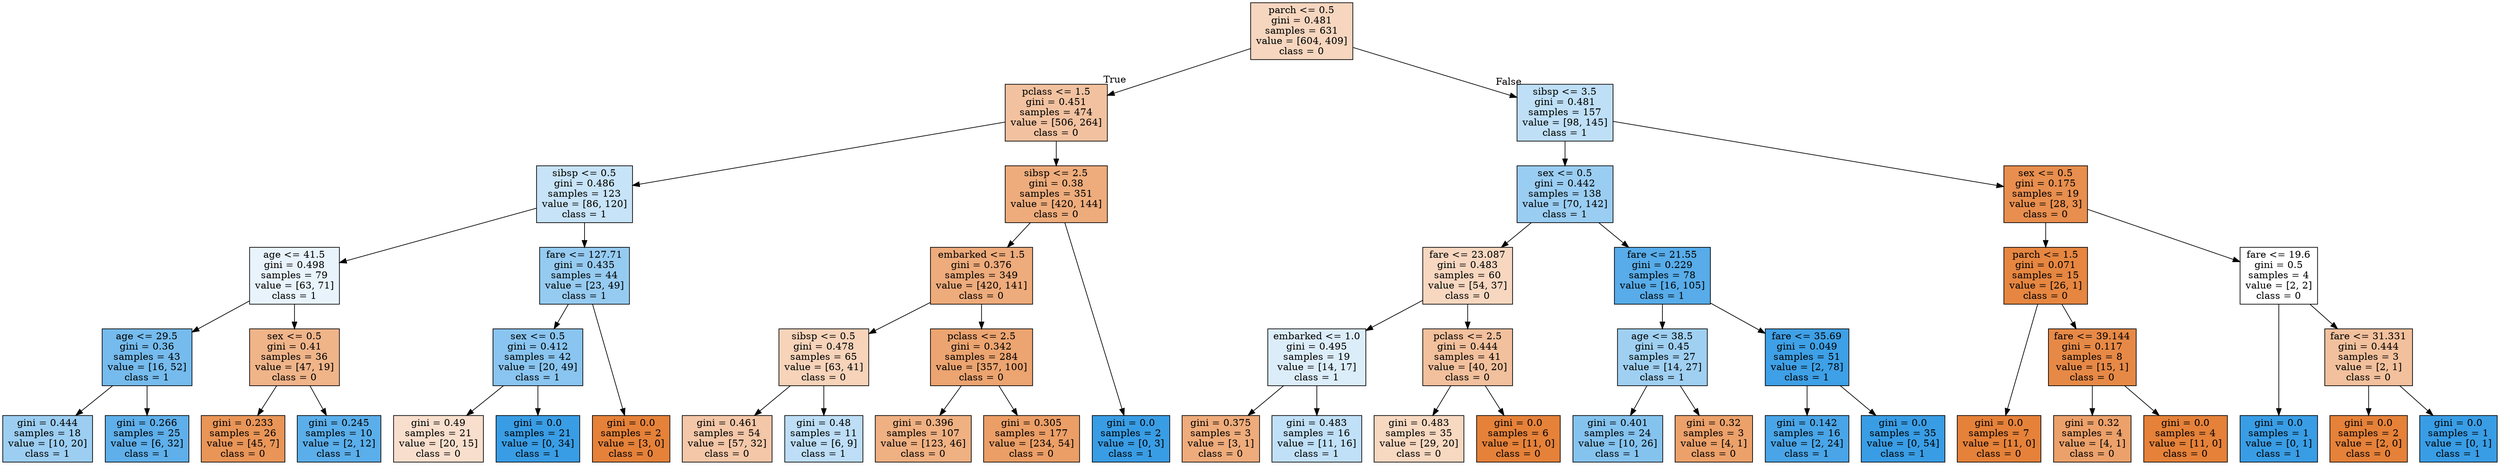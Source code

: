 digraph Tree {
node [shape=box, style="filled", color="black"] ;
graph [ranksep=equally, splines=polyline] ;
0 [label="parch <= 0.5\ngini = 0.481\nsamples = 631\nvalue = [604, 409]\nclass = 0", fillcolor="#e5813952"] ;
1 [label="pclass <= 1.5\ngini = 0.451\nsamples = 474\nvalue = [506, 264]\nclass = 0", fillcolor="#e581397a"] ;
0 -> 1 [labeldistance=2.5, labelangle=45, headlabel="True"] ;
2 [label="sibsp <= 0.5\ngini = 0.486\nsamples = 123\nvalue = [86, 120]\nclass = 1", fillcolor="#399de548"] ;
1 -> 2 ;
3 [label="age <= 41.5\ngini = 0.498\nsamples = 79\nvalue = [63, 71]\nclass = 1", fillcolor="#399de51d"] ;
2 -> 3 ;
4 [label="age <= 29.5\ngini = 0.36\nsamples = 43\nvalue = [16, 52]\nclass = 1", fillcolor="#399de5b1"] ;
3 -> 4 ;
5 [label="gini = 0.444\nsamples = 18\nvalue = [10, 20]\nclass = 1", fillcolor="#399de57f"] ;
4 -> 5 ;
6 [label="gini = 0.266\nsamples = 25\nvalue = [6, 32]\nclass = 1", fillcolor="#399de5cf"] ;
4 -> 6 ;
7 [label="sex <= 0.5\ngini = 0.41\nsamples = 36\nvalue = [47, 19]\nclass = 0", fillcolor="#e5813998"] ;
3 -> 7 ;
8 [label="gini = 0.233\nsamples = 26\nvalue = [45, 7]\nclass = 0", fillcolor="#e58139d7"] ;
7 -> 8 ;
9 [label="gini = 0.245\nsamples = 10\nvalue = [2, 12]\nclass = 1", fillcolor="#399de5d4"] ;
7 -> 9 ;
10 [label="fare <= 127.71\ngini = 0.435\nsamples = 44\nvalue = [23, 49]\nclass = 1", fillcolor="#399de587"] ;
2 -> 10 ;
11 [label="sex <= 0.5\ngini = 0.412\nsamples = 42\nvalue = [20, 49]\nclass = 1", fillcolor="#399de597"] ;
10 -> 11 ;
12 [label="gini = 0.49\nsamples = 21\nvalue = [20, 15]\nclass = 0", fillcolor="#e5813940"] ;
11 -> 12 ;
13 [label="gini = 0.0\nsamples = 21\nvalue = [0, 34]\nclass = 1", fillcolor="#399de5ff"] ;
11 -> 13 ;
14 [label="gini = 0.0\nsamples = 2\nvalue = [3, 0]\nclass = 0", fillcolor="#e58139ff"] ;
10 -> 14 ;
15 [label="sibsp <= 2.5\ngini = 0.38\nsamples = 351\nvalue = [420, 144]\nclass = 0", fillcolor="#e58139a8"] ;
1 -> 15 ;
16 [label="embarked <= 1.5\ngini = 0.376\nsamples = 349\nvalue = [420, 141]\nclass = 0", fillcolor="#e58139a9"] ;
15 -> 16 ;
17 [label="sibsp <= 0.5\ngini = 0.478\nsamples = 65\nvalue = [63, 41]\nclass = 0", fillcolor="#e5813959"] ;
16 -> 17 ;
18 [label="gini = 0.461\nsamples = 54\nvalue = [57, 32]\nclass = 0", fillcolor="#e5813970"] ;
17 -> 18 ;
19 [label="gini = 0.48\nsamples = 11\nvalue = [6, 9]\nclass = 1", fillcolor="#399de555"] ;
17 -> 19 ;
20 [label="pclass <= 2.5\ngini = 0.342\nsamples = 284\nvalue = [357, 100]\nclass = 0", fillcolor="#e58139b8"] ;
16 -> 20 ;
21 [label="gini = 0.396\nsamples = 107\nvalue = [123, 46]\nclass = 0", fillcolor="#e58139a0"] ;
20 -> 21 ;
22 [label="gini = 0.305\nsamples = 177\nvalue = [234, 54]\nclass = 0", fillcolor="#e58139c4"] ;
20 -> 22 ;
23 [label="gini = 0.0\nsamples = 2\nvalue = [0, 3]\nclass = 1", fillcolor="#399de5ff"] ;
15 -> 23 ;
24 [label="sibsp <= 3.5\ngini = 0.481\nsamples = 157\nvalue = [98, 145]\nclass = 1", fillcolor="#399de553"] ;
0 -> 24 [labeldistance=2.5, labelangle=-45, headlabel="False"] ;
25 [label="sex <= 0.5\ngini = 0.442\nsamples = 138\nvalue = [70, 142]\nclass = 1", fillcolor="#399de581"] ;
24 -> 25 ;
26 [label="fare <= 23.087\ngini = 0.483\nsamples = 60\nvalue = [54, 37]\nclass = 0", fillcolor="#e5813950"] ;
25 -> 26 ;
27 [label="embarked <= 1.0\ngini = 0.495\nsamples = 19\nvalue = [14, 17]\nclass = 1", fillcolor="#399de52d"] ;
26 -> 27 ;
28 [label="gini = 0.375\nsamples = 3\nvalue = [3, 1]\nclass = 0", fillcolor="#e58139aa"] ;
27 -> 28 ;
29 [label="gini = 0.483\nsamples = 16\nvalue = [11, 16]\nclass = 1", fillcolor="#399de550"] ;
27 -> 29 ;
30 [label="pclass <= 2.5\ngini = 0.444\nsamples = 41\nvalue = [40, 20]\nclass = 0", fillcolor="#e581397f"] ;
26 -> 30 ;
31 [label="gini = 0.483\nsamples = 35\nvalue = [29, 20]\nclass = 0", fillcolor="#e581394f"] ;
30 -> 31 ;
32 [label="gini = 0.0\nsamples = 6\nvalue = [11, 0]\nclass = 0", fillcolor="#e58139ff"] ;
30 -> 32 ;
33 [label="fare <= 21.55\ngini = 0.229\nsamples = 78\nvalue = [16, 105]\nclass = 1", fillcolor="#399de5d8"] ;
25 -> 33 ;
34 [label="age <= 38.5\ngini = 0.45\nsamples = 27\nvalue = [14, 27]\nclass = 1", fillcolor="#399de57b"] ;
33 -> 34 ;
35 [label="gini = 0.401\nsamples = 24\nvalue = [10, 26]\nclass = 1", fillcolor="#399de59d"] ;
34 -> 35 ;
36 [label="gini = 0.32\nsamples = 3\nvalue = [4, 1]\nclass = 0", fillcolor="#e58139bf"] ;
34 -> 36 ;
37 [label="fare <= 35.69\ngini = 0.049\nsamples = 51\nvalue = [2, 78]\nclass = 1", fillcolor="#399de5f8"] ;
33 -> 37 ;
38 [label="gini = 0.142\nsamples = 16\nvalue = [2, 24]\nclass = 1", fillcolor="#399de5ea"] ;
37 -> 38 ;
39 [label="gini = 0.0\nsamples = 35\nvalue = [0, 54]\nclass = 1", fillcolor="#399de5ff"] ;
37 -> 39 ;
40 [label="sex <= 0.5\ngini = 0.175\nsamples = 19\nvalue = [28, 3]\nclass = 0", fillcolor="#e58139e4"] ;
24 -> 40 ;
41 [label="parch <= 1.5\ngini = 0.071\nsamples = 15\nvalue = [26, 1]\nclass = 0", fillcolor="#e58139f5"] ;
40 -> 41 ;
42 [label="gini = 0.0\nsamples = 7\nvalue = [11, 0]\nclass = 0", fillcolor="#e58139ff"] ;
41 -> 42 ;
43 [label="fare <= 39.144\ngini = 0.117\nsamples = 8\nvalue = [15, 1]\nclass = 0", fillcolor="#e58139ee"] ;
41 -> 43 ;
44 [label="gini = 0.32\nsamples = 4\nvalue = [4, 1]\nclass = 0", fillcolor="#e58139bf"] ;
43 -> 44 ;
45 [label="gini = 0.0\nsamples = 4\nvalue = [11, 0]\nclass = 0", fillcolor="#e58139ff"] ;
43 -> 45 ;
46 [label="fare <= 19.6\ngini = 0.5\nsamples = 4\nvalue = [2, 2]\nclass = 0", fillcolor="#e5813900"] ;
40 -> 46 ;
47 [label="gini = 0.0\nsamples = 1\nvalue = [0, 1]\nclass = 1", fillcolor="#399de5ff"] ;
46 -> 47 ;
48 [label="fare <= 31.331\ngini = 0.444\nsamples = 3\nvalue = [2, 1]\nclass = 0", fillcolor="#e581397f"] ;
46 -> 48 ;
49 [label="gini = 0.0\nsamples = 2\nvalue = [2, 0]\nclass = 0", fillcolor="#e58139ff"] ;
48 -> 49 ;
50 [label="gini = 0.0\nsamples = 1\nvalue = [0, 1]\nclass = 1", fillcolor="#399de5ff"] ;
48 -> 50 ;
{rank=same ; 0} ;
{rank=same ; 1; 24} ;
{rank=same ; 2; 15; 25; 40} ;
{rank=same ; 3; 10; 16; 26; 33; 41; 46} ;
{rank=same ; 4; 7; 11; 17; 20; 27; 30; 34; 37; 43; 48} ;
{rank=same ; 5; 6; 8; 9; 12; 13; 14; 18; 19; 21; 22; 23; 28; 29; 31; 32; 35; 36; 38; 39; 42; 44; 45; 47; 49; 50} ;
}